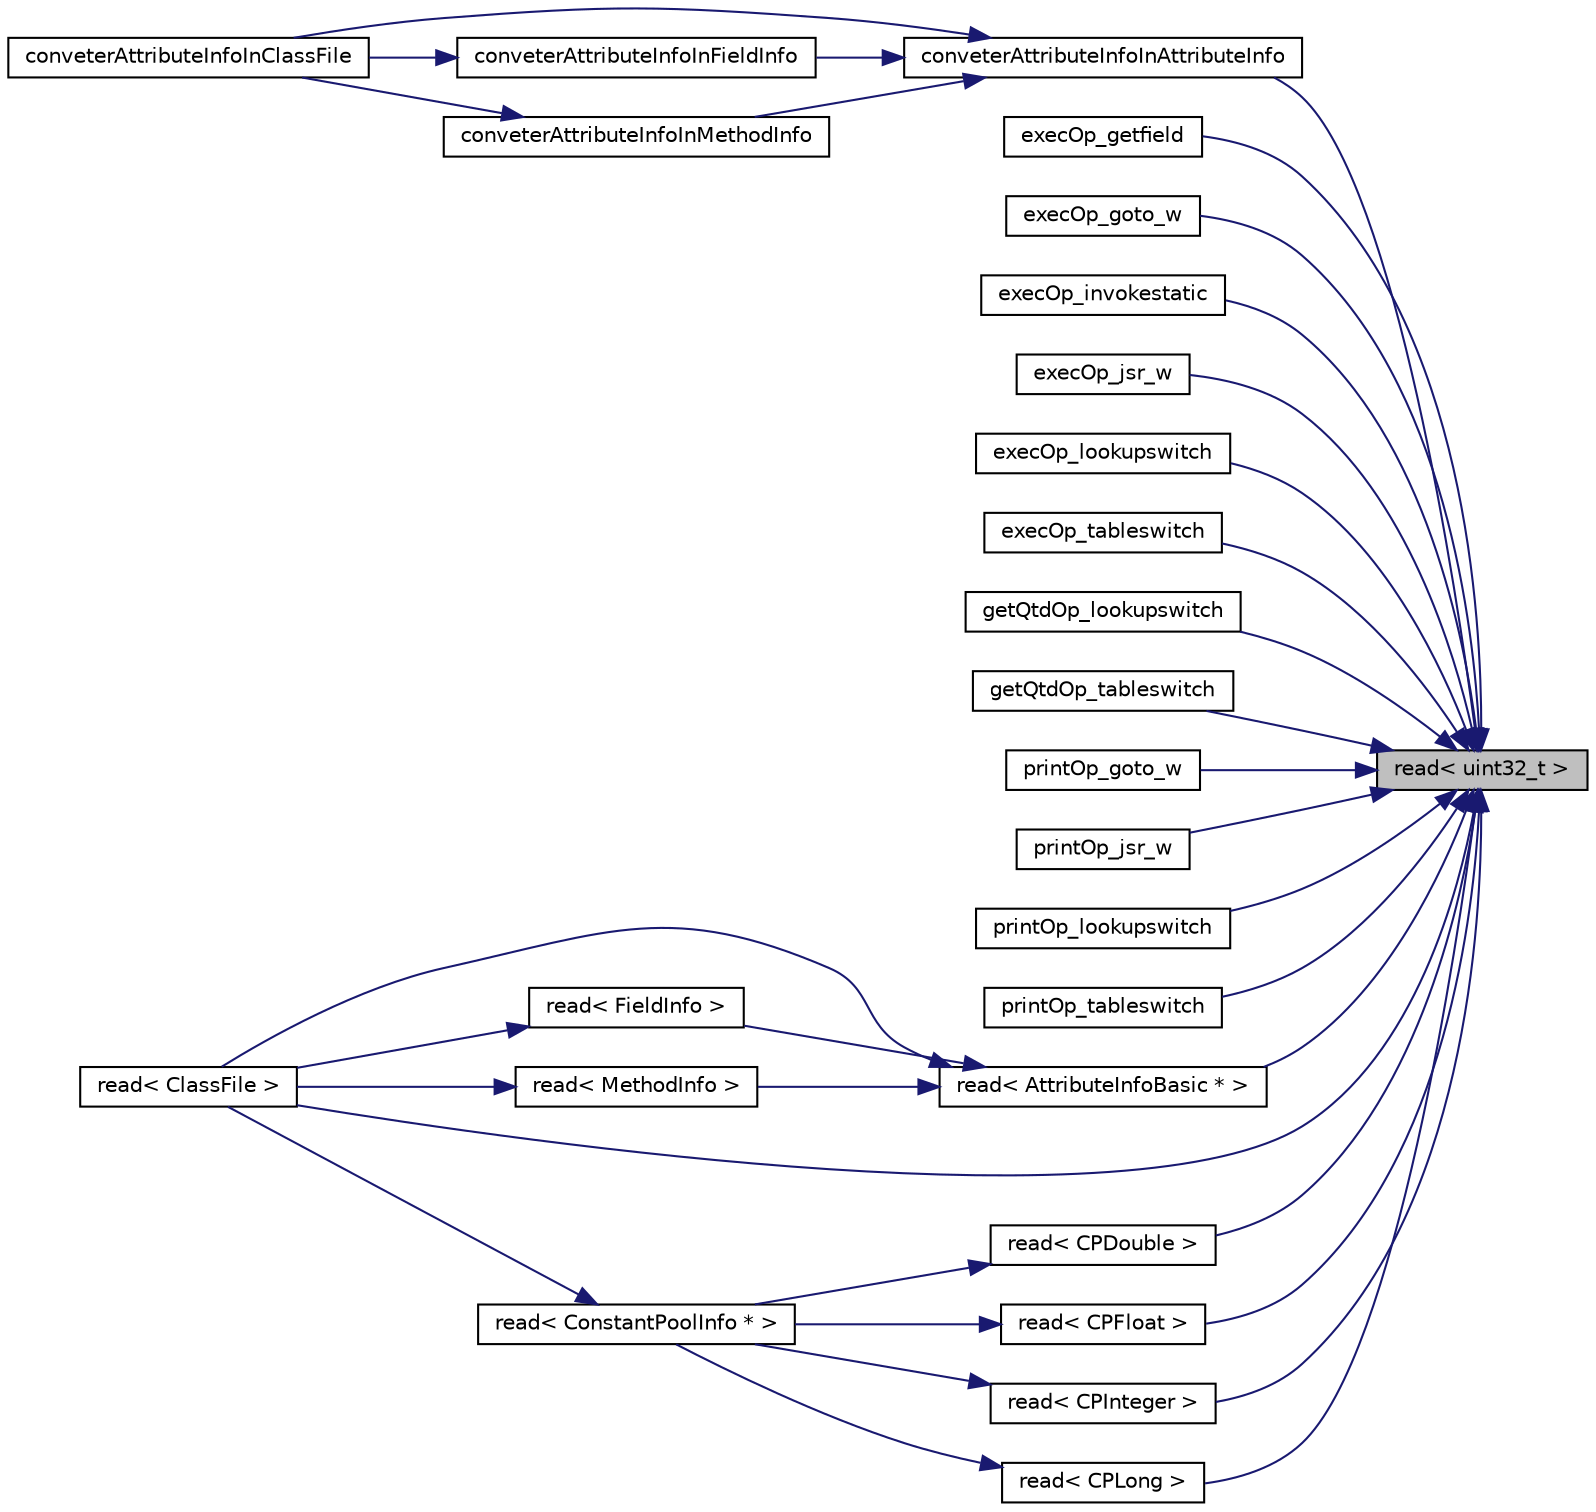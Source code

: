 digraph "read&lt; uint32_t &gt;"
{
 // LATEX_PDF_SIZE
  edge [fontname="Helvetica",fontsize="10",labelfontname="Helvetica",labelfontsize="10"];
  node [fontname="Helvetica",fontsize="10",shape=record];
  rankdir="RL";
  Node1 [label="read\< uint32_t \>",height=0.2,width=0.4,color="black", fillcolor="grey75", style="filled", fontcolor="black",tooltip=" "];
  Node1 -> Node2 [dir="back",color="midnightblue",fontsize="10",style="solid"];
  Node2 [label="conveterAttributeInfoInAttributeInfo",height=0.2,width=0.4,color="black", fillcolor="white", style="filled",URL="$_attribute_info_8cpp.html#a8d81f4b664854a18d3fd7f3c2dd3277a",tooltip=" "];
  Node2 -> Node3 [dir="back",color="midnightblue",fontsize="10",style="solid"];
  Node3 [label="conveterAttributeInfoInClassFile",height=0.2,width=0.4,color="black", fillcolor="white", style="filled",URL="$_class_file_8cpp.html#a7f2d3e8af2169e325d8a4961ee587e91",tooltip=" "];
  Node2 -> Node4 [dir="back",color="midnightblue",fontsize="10",style="solid"];
  Node4 [label="conveterAttributeInfoInFieldInfo",height=0.2,width=0.4,color="black", fillcolor="white", style="filled",URL="$_field_info_8cpp.html#a520ce2c6886078771102986ad83fecc8",tooltip=" "];
  Node4 -> Node3 [dir="back",color="midnightblue",fontsize="10",style="solid"];
  Node2 -> Node5 [dir="back",color="midnightblue",fontsize="10",style="solid"];
  Node5 [label="conveterAttributeInfoInMethodInfo",height=0.2,width=0.4,color="black", fillcolor="white", style="filled",URL="$_method_info_8cpp.html#ae680b2b69d4a69f5a5bf31844b3cbc59",tooltip=" "];
  Node5 -> Node3 [dir="back",color="midnightblue",fontsize="10",style="solid"];
  Node1 -> Node6 [dir="back",color="midnightblue",fontsize="10",style="solid"];
  Node6 [label="execOp_getfield",height=0.2,width=0.4,color="black", fillcolor="white", style="filled",URL="$_execution_engine_8cpp.html#abb71d7d9e26a4a95d99064e485268bec",tooltip=" "];
  Node1 -> Node7 [dir="back",color="midnightblue",fontsize="10",style="solid"];
  Node7 [label="execOp_goto_w",height=0.2,width=0.4,color="black", fillcolor="white", style="filled",URL="$_execution_engine_8cpp.html#a31b9c7af6517941cd5b288544f5da1dc",tooltip=" "];
  Node1 -> Node8 [dir="back",color="midnightblue",fontsize="10",style="solid"];
  Node8 [label="execOp_invokestatic",height=0.2,width=0.4,color="black", fillcolor="white", style="filled",URL="$_execution_engine_8cpp.html#a2cc0bfadacd05c7309aa8a1bdeabdeaa",tooltip=" "];
  Node1 -> Node9 [dir="back",color="midnightblue",fontsize="10",style="solid"];
  Node9 [label="execOp_jsr_w",height=0.2,width=0.4,color="black", fillcolor="white", style="filled",URL="$_execution_engine_8cpp.html#a62ff2bd83a634d1f636eee9214bd33ee",tooltip=" "];
  Node1 -> Node10 [dir="back",color="midnightblue",fontsize="10",style="solid"];
  Node10 [label="execOp_lookupswitch",height=0.2,width=0.4,color="black", fillcolor="white", style="filled",URL="$_execution_engine_8cpp.html#aa17079f60630b2c2249a7ce397a4744e",tooltip=" "];
  Node1 -> Node11 [dir="back",color="midnightblue",fontsize="10",style="solid"];
  Node11 [label="execOp_tableswitch",height=0.2,width=0.4,color="black", fillcolor="white", style="filled",URL="$_execution_engine_8cpp.html#a0d12272bf311ad384d4cfc8dae33aa27",tooltip=" "];
  Node1 -> Node12 [dir="back",color="midnightblue",fontsize="10",style="solid"];
  Node12 [label="getQtdOp_lookupswitch",height=0.2,width=0.4,color="black", fillcolor="white", style="filled",URL="$_i_s_a_8cpp.html#a72b8a90981dc04989a3a1890ea5c973f",tooltip=" "];
  Node1 -> Node13 [dir="back",color="midnightblue",fontsize="10",style="solid"];
  Node13 [label="getQtdOp_tableswitch",height=0.2,width=0.4,color="black", fillcolor="white", style="filled",URL="$_i_s_a_8cpp.html#a5c85f99062108ff4164caf4eb14b2eda",tooltip=" "];
  Node1 -> Node14 [dir="back",color="midnightblue",fontsize="10",style="solid"];
  Node14 [label="printOp_goto_w",height=0.2,width=0.4,color="black", fillcolor="white", style="filled",URL="$_i_s_a_8cpp.html#a73fd888396586cdc7ec4653cb616f0c4",tooltip=" "];
  Node1 -> Node15 [dir="back",color="midnightblue",fontsize="10",style="solid"];
  Node15 [label="printOp_jsr_w",height=0.2,width=0.4,color="black", fillcolor="white", style="filled",URL="$_i_s_a_8cpp.html#aa4e5073bbb54326574f672fb05849295",tooltip=" "];
  Node1 -> Node16 [dir="back",color="midnightblue",fontsize="10",style="solid"];
  Node16 [label="printOp_lookupswitch",height=0.2,width=0.4,color="black", fillcolor="white", style="filled",URL="$_i_s_a_8cpp.html#a51b289b4c015a26e20e5510a2cf0a3b9",tooltip=" "];
  Node1 -> Node17 [dir="back",color="midnightblue",fontsize="10",style="solid"];
  Node17 [label="printOp_tableswitch",height=0.2,width=0.4,color="black", fillcolor="white", style="filled",URL="$_i_s_a_8cpp.html#a8023e45c709bbaa3142e2eb172ae6068",tooltip=" "];
  Node1 -> Node18 [dir="back",color="midnightblue",fontsize="10",style="solid"];
  Node18 [label="read\< AttributeInfoBasic * \>",height=0.2,width=0.4,color="black", fillcolor="white", style="filled",URL="$_tipos_8cpp.html#a4881b63e9f17ad6fb4e34aa40bf5f547",tooltip=" "];
  Node18 -> Node19 [dir="back",color="midnightblue",fontsize="10",style="solid"];
  Node19 [label="read\< ClassFile \>",height=0.2,width=0.4,color="black", fillcolor="white", style="filled",URL="$_tipos_8cpp.html#abb74f187f1f98c672acfe24d16ab86e1",tooltip=" "];
  Node18 -> Node20 [dir="back",color="midnightblue",fontsize="10",style="solid"];
  Node20 [label="read\< FieldInfo \>",height=0.2,width=0.4,color="black", fillcolor="white", style="filled",URL="$_tipos_8cpp.html#a45a09c5c6bf135bd1d99921f59745253",tooltip=" "];
  Node20 -> Node19 [dir="back",color="midnightblue",fontsize="10",style="solid"];
  Node18 -> Node21 [dir="back",color="midnightblue",fontsize="10",style="solid"];
  Node21 [label="read\< MethodInfo \>",height=0.2,width=0.4,color="black", fillcolor="white", style="filled",URL="$_tipos_8cpp.html#a4c0ab33518c20b6a1aecb160562e8edb",tooltip=" "];
  Node21 -> Node19 [dir="back",color="midnightblue",fontsize="10",style="solid"];
  Node1 -> Node19 [dir="back",color="midnightblue",fontsize="10",style="solid"];
  Node1 -> Node22 [dir="back",color="midnightblue",fontsize="10",style="solid"];
  Node22 [label="read\< CPDouble \>",height=0.2,width=0.4,color="black", fillcolor="white", style="filled",URL="$_tipos_8cpp.html#a76eb736a0e337a75e6db5b4ac9b12f20",tooltip=" "];
  Node22 -> Node23 [dir="back",color="midnightblue",fontsize="10",style="solid"];
  Node23 [label="read\< ConstantPoolInfo * \>",height=0.2,width=0.4,color="black", fillcolor="white", style="filled",URL="$_tipos_8cpp.html#a0d11f03c1a484a81df50ffb904327b2d",tooltip=" "];
  Node23 -> Node19 [dir="back",color="midnightblue",fontsize="10",style="solid"];
  Node1 -> Node24 [dir="back",color="midnightblue",fontsize="10",style="solid"];
  Node24 [label="read\< CPFloat \>",height=0.2,width=0.4,color="black", fillcolor="white", style="filled",URL="$_tipos_8cpp.html#abc3774e2dcf024dac73355c4f0c9519d",tooltip=" "];
  Node24 -> Node23 [dir="back",color="midnightblue",fontsize="10",style="solid"];
  Node1 -> Node25 [dir="back",color="midnightblue",fontsize="10",style="solid"];
  Node25 [label="read\< CPInteger \>",height=0.2,width=0.4,color="black", fillcolor="white", style="filled",URL="$_tipos_8cpp.html#ac69aa78f8c49bd654be9e898a748eaab",tooltip=" "];
  Node25 -> Node23 [dir="back",color="midnightblue",fontsize="10",style="solid"];
  Node1 -> Node26 [dir="back",color="midnightblue",fontsize="10",style="solid"];
  Node26 [label="read\< CPLong \>",height=0.2,width=0.4,color="black", fillcolor="white", style="filled",URL="$_tipos_8cpp.html#a08919c9101c2a6d4116e52662a8c3094",tooltip=" "];
  Node26 -> Node23 [dir="back",color="midnightblue",fontsize="10",style="solid"];
}
